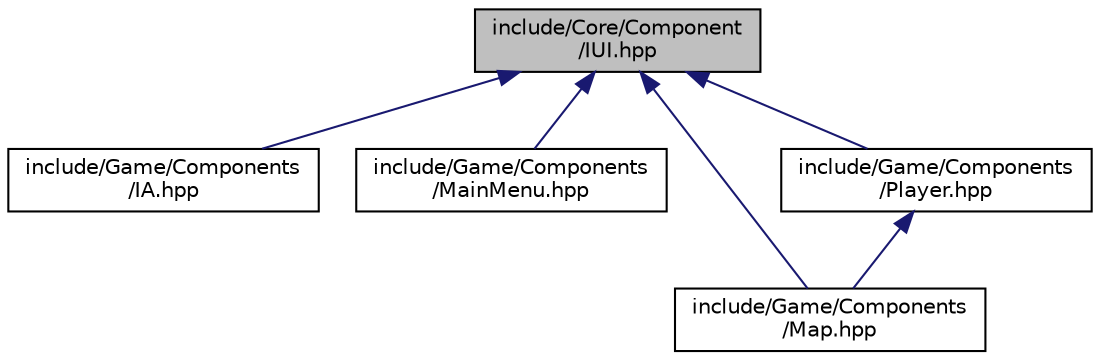 digraph "include/Core/Component/IUI.hpp"
{
  edge [fontname="Helvetica",fontsize="10",labelfontname="Helvetica",labelfontsize="10"];
  node [fontname="Helvetica",fontsize="10",shape=record];
  Node30 [label="include/Core/Component\l/IUI.hpp",height=0.2,width=0.4,color="black", fillcolor="grey75", style="filled", fontcolor="black"];
  Node30 -> Node31 [dir="back",color="midnightblue",fontsize="10",style="solid"];
  Node31 [label="include/Game/Components\l/IA.hpp",height=0.2,width=0.4,color="black", fillcolor="white", style="filled",URL="$_i_a_8hpp.html"];
  Node30 -> Node32 [dir="back",color="midnightblue",fontsize="10",style="solid"];
  Node32 [label="include/Game/Components\l/MainMenu.hpp",height=0.2,width=0.4,color="black", fillcolor="white", style="filled",URL="$_main_menu_8hpp.html"];
  Node30 -> Node33 [dir="back",color="midnightblue",fontsize="10",style="solid"];
  Node33 [label="include/Game/Components\l/Map.hpp",height=0.2,width=0.4,color="black", fillcolor="white", style="filled",URL="$_map_8hpp.html"];
  Node30 -> Node34 [dir="back",color="midnightblue",fontsize="10",style="solid"];
  Node34 [label="include/Game/Components\l/Player.hpp",height=0.2,width=0.4,color="black", fillcolor="white", style="filled",URL="$_player_8hpp.html"];
  Node34 -> Node33 [dir="back",color="midnightblue",fontsize="10",style="solid"];
}
